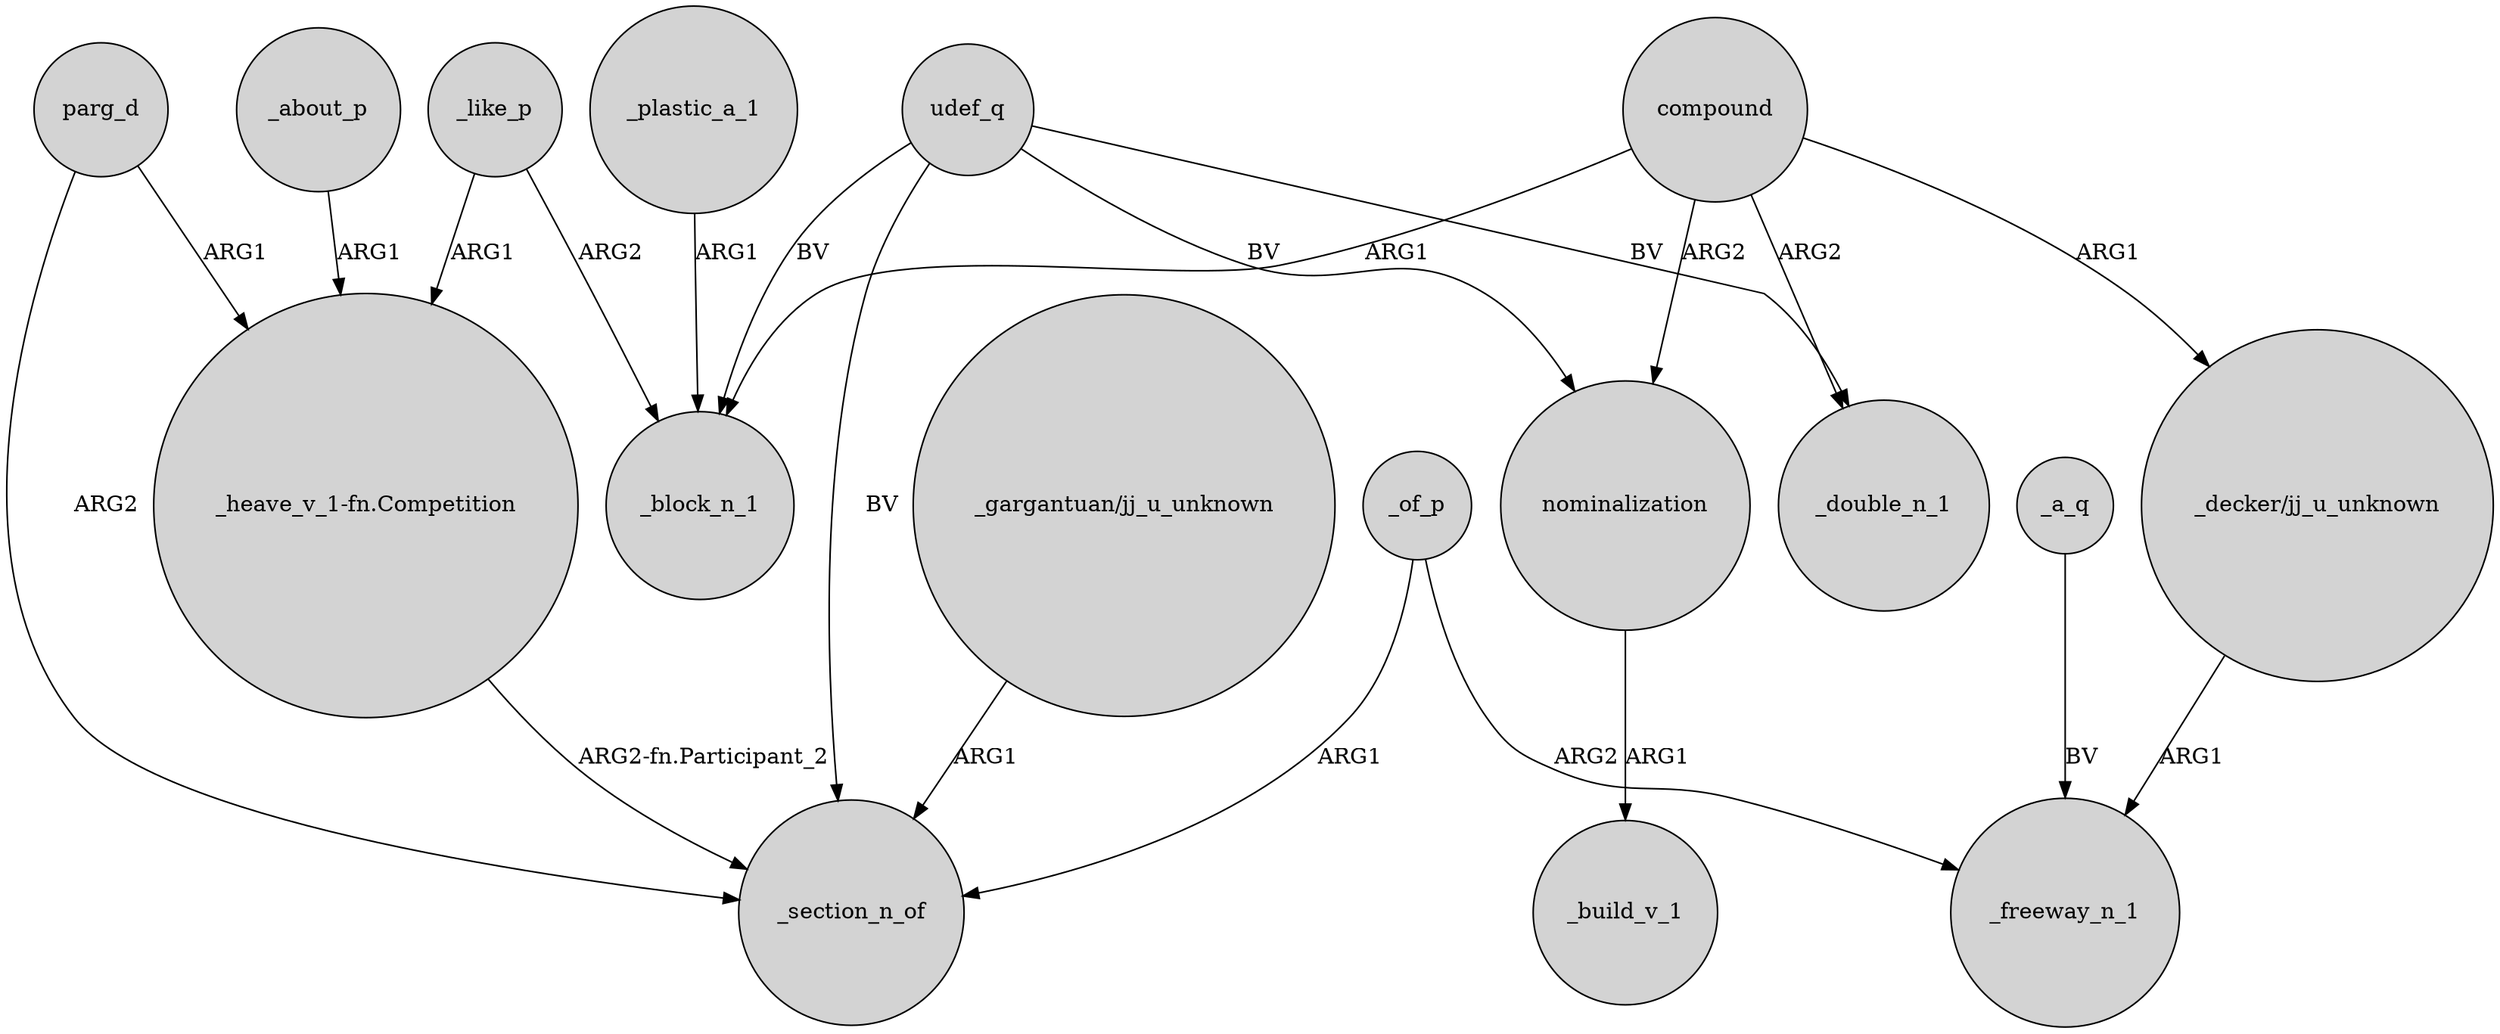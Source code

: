 digraph {
	node [shape=circle style=filled]
	_of_p -> _section_n_of [label=ARG1]
	parg_d -> _section_n_of [label=ARG2]
	compound -> _double_n_1 [label=ARG2]
	_a_q -> _freeway_n_1 [label=BV]
	nominalization -> _build_v_1 [label=ARG1]
	parg_d -> "_heave_v_1-fn.Competition" [label=ARG1]
	udef_q -> nominalization [label=BV]
	"_gargantuan/jj_u_unknown" -> _section_n_of [label=ARG1]
	"_decker/jj_u_unknown" -> _freeway_n_1 [label=ARG1]
	udef_q -> _double_n_1 [label=BV]
	_about_p -> "_heave_v_1-fn.Competition" [label=ARG1]
	compound -> nominalization [label=ARG2]
	"_heave_v_1-fn.Competition" -> _section_n_of [label="ARG2-fn.Participant_2"]
	compound -> _block_n_1 [label=ARG1]
	_of_p -> _freeway_n_1 [label=ARG2]
	_plastic_a_1 -> _block_n_1 [label=ARG1]
	compound -> "_decker/jj_u_unknown" [label=ARG1]
	_like_p -> _block_n_1 [label=ARG2]
	udef_q -> _section_n_of [label=BV]
	udef_q -> _block_n_1 [label=BV]
	_like_p -> "_heave_v_1-fn.Competition" [label=ARG1]
}
